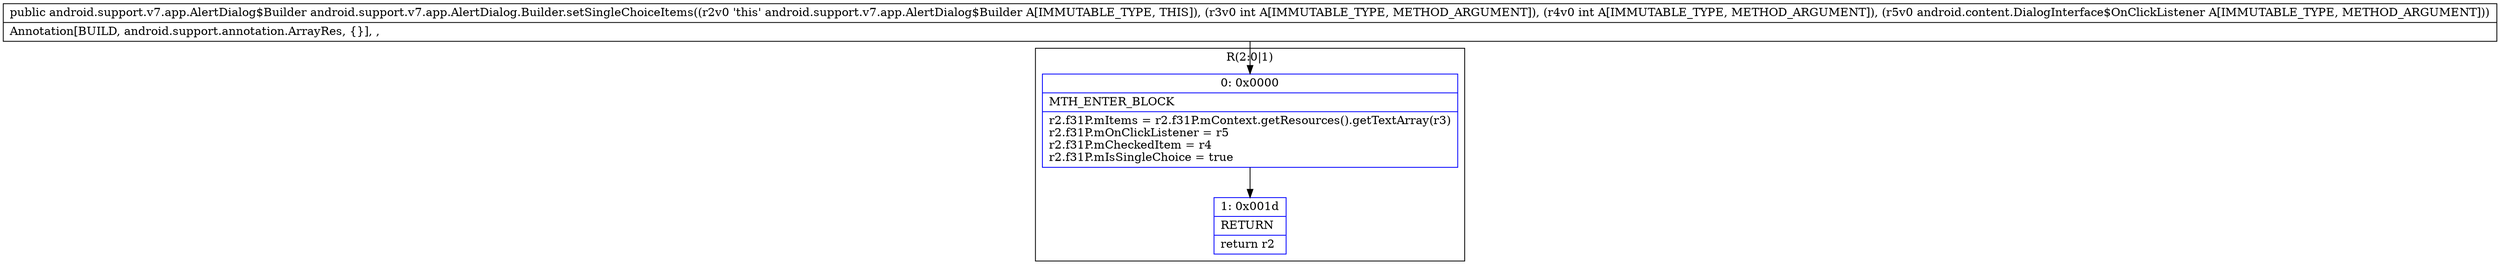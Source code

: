 digraph "CFG forandroid.support.v7.app.AlertDialog.Builder.setSingleChoiceItems(IILandroid\/content\/DialogInterface$OnClickListener;)Landroid\/support\/v7\/app\/AlertDialog$Builder;" {
subgraph cluster_Region_876292149 {
label = "R(2:0|1)";
node [shape=record,color=blue];
Node_0 [shape=record,label="{0\:\ 0x0000|MTH_ENTER_BLOCK\l|r2.f31P.mItems = r2.f31P.mContext.getResources().getTextArray(r3)\lr2.f31P.mOnClickListener = r5\lr2.f31P.mCheckedItem = r4\lr2.f31P.mIsSingleChoice = true\l}"];
Node_1 [shape=record,label="{1\:\ 0x001d|RETURN\l|return r2\l}"];
}
MethodNode[shape=record,label="{public android.support.v7.app.AlertDialog$Builder android.support.v7.app.AlertDialog.Builder.setSingleChoiceItems((r2v0 'this' android.support.v7.app.AlertDialog$Builder A[IMMUTABLE_TYPE, THIS]), (r3v0 int A[IMMUTABLE_TYPE, METHOD_ARGUMENT]), (r4v0 int A[IMMUTABLE_TYPE, METHOD_ARGUMENT]), (r5v0 android.content.DialogInterface$OnClickListener A[IMMUTABLE_TYPE, METHOD_ARGUMENT]))  | Annotation[BUILD, android.support.annotation.ArrayRes, \{\}], , \l}"];
MethodNode -> Node_0;
Node_0 -> Node_1;
}

